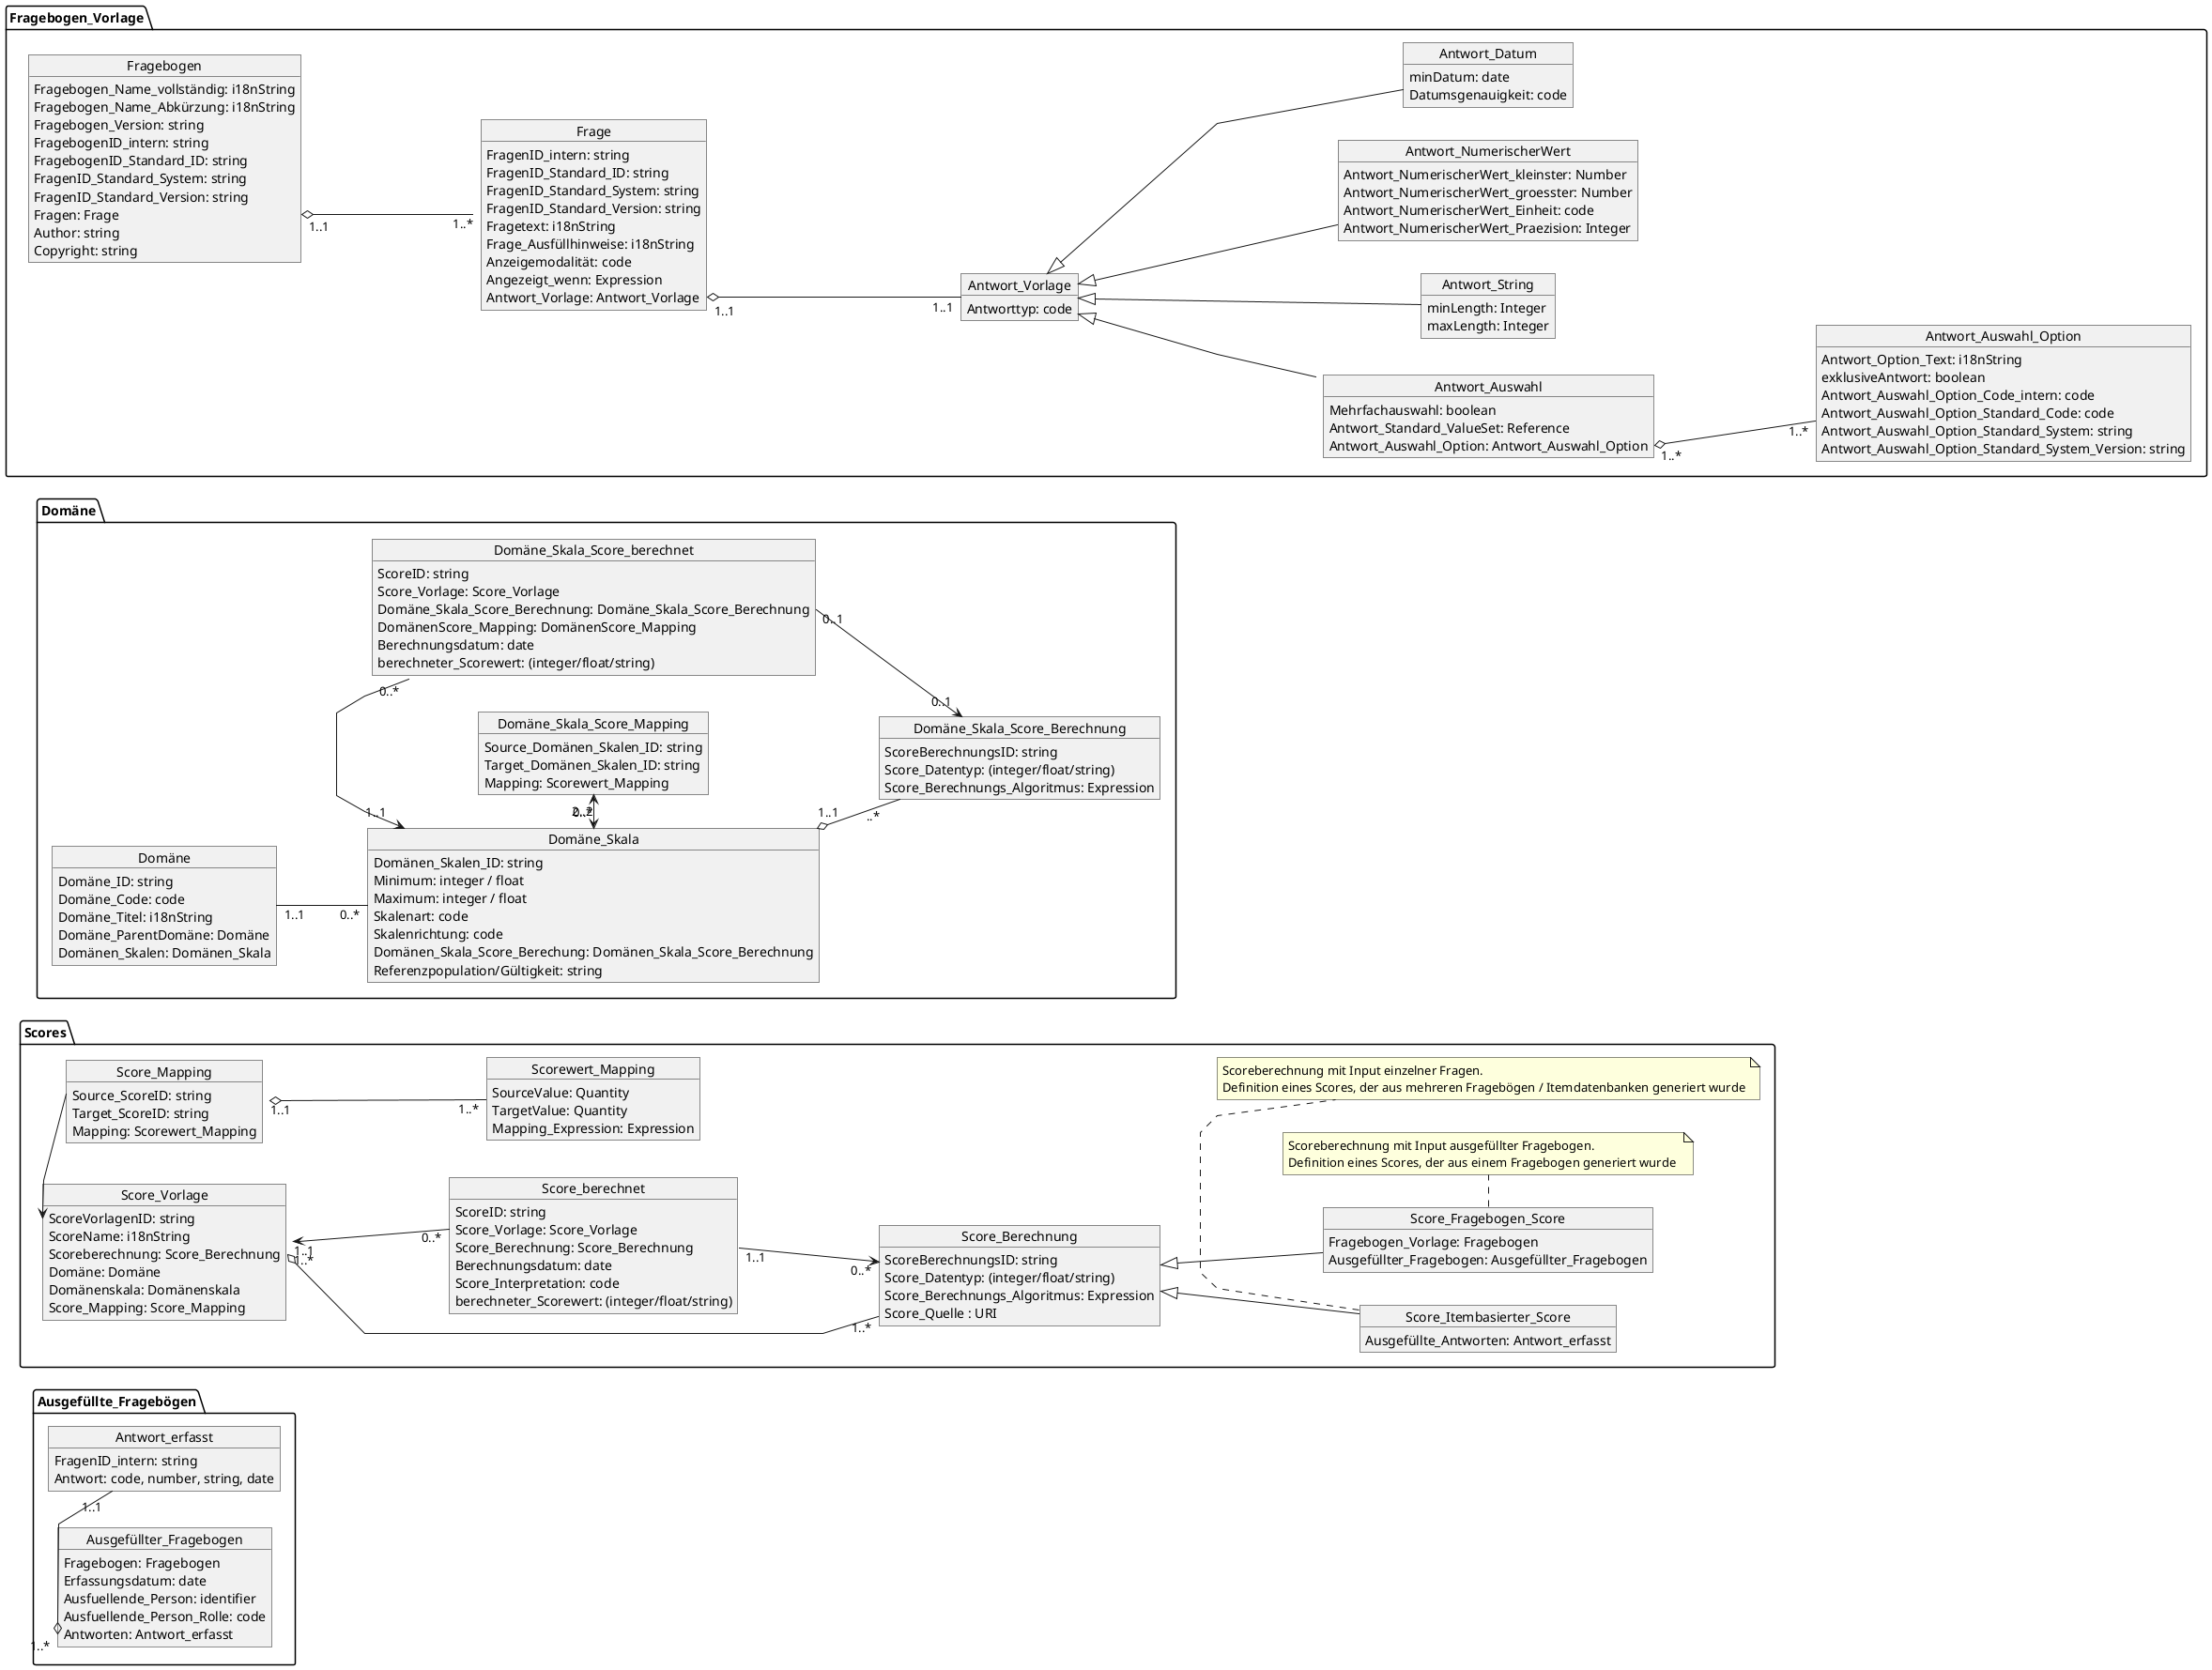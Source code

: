 @startuml MII_PRO_Informationsmodell_Complete
skinparam linetype ortho
skinparam linetype polyline
left to right direction




package Fragebogen_Vorlage {
    object Fragebogen {
        Fragebogen_Name_vollständig: i18nString
        Fragebogen_Name_Abkürzung: i18nString
        Fragebogen_Version: string
        FragebogenID_intern: string
        FragebogenID_Standard_ID: string
        FragenID_Standard_System: string
        FragenID_Standard_Version: string
        Fragen: Frage
        Author: string

        Copyright: string


    }
    object Frage{

        FragenID_intern: string
        FragenID_Standard_ID: string
        FragenID_Standard_System: string
        FragenID_Standard_Version: string
        Fragetext: i18nString
        Frage_Ausfüllhinweise: i18nString
        Anzeigemodalität: code
        Angezeigt_wenn: Expression
        Antwort_Vorlage: Antwort_Vorlage

    }



    Fragebogen::Frage "1..1" o-down- "1..*" Frage

    object Antwort_Vorlage {
        Antworttyp: code
    }
    Frage::Antwort_Vorlage "1..1"  o-down- "1..1" Antwort_Vorlage

    object Antwort_Auswahl {
        Mehrfachauswahl: boolean
        Antwort_Standard_ValueSet: Reference
        Antwort_Auswahl_Option: Antwort_Auswahl_Option
    }

    object Antwort_String {
        minLength: Integer
        maxLength: Integer
    }
    Antwort_Vorlage <|-down- Antwort_String


    object Antwort_NumerischerWert {
        Antwort_NumerischerWert_kleinster: Number
        Antwort_NumerischerWert_groesster: Number
        Antwort_NumerischerWert_Einheit: code
        Antwort_NumerischerWert_Praezision: Integer

    }
    Antwort_Vorlage <|-down- Antwort_NumerischerWert


    object Antwort_Datum {
        minDatum: date
        Datumsgenauigkeit: code
    }
    Antwort_Vorlage <|-down- Antwort_Datum

    object Antwort_Auswahl_Option {
        Antwort_Option_Text: i18nString
        exklusiveAntwort: boolean
        Antwort_Auswahl_Option_Code_intern: code
        Antwort_Auswahl_Option_Standard_Code: code
        Antwort_Auswahl_Option_Standard_System: string
        Antwort_Auswahl_Option_Standard_System_Version: string

    }

    Antwort_Vorlage  <|-down-  Antwort_Auswahl
    Antwort_Auswahl::Antwort_Auswahl_Option "1..*" o-down- "1..*" Antwort_Auswahl_Option


}
package Ausgefüllte_Fragebögen {
    object Ausgefüllter_Fragebogen {
        Fragebogen: Fragebogen
        Erfassungsdatum: date
        Ausfuellende_Person: identifier
        Ausfuellende_Person_Rolle: code 
        Antworten: Antwort_erfasst
    }
    object Antwort_erfasst {
        FragenID_intern: string
        Antwort: code, number, string, date

    }
    Ausgefüllter_Fragebogen::Antworten "1..1" o-right- "1..*" Antwort_erfasst
}
package Scores {
    object Score_Vorlage {
        ScoreVorlagenID: string
        ScoreName: i18nString
        Scoreberechnung: Score_Berechnung
        Domäne: Domäne
        Domänenskala: Domänenskala
        Score_Mapping: Score_Mapping
    }
    object Score_berechnet {
        ScoreID: string
        Score_Vorlage: Score_Vorlage
        Score_Berechnung: Score_Berechnung
        Berechnungsdatum: date
        Score_Interpretation: code
        berechneter_Scorewert: (integer/float/string)
    } 
    
    object Score_Berechnung {
        ScoreBerechnungsID: string
        Score_Datentyp: (integer/float/string)
        Score_Berechnungs_Algoritmus: Expression
        Score_Quelle : URI

    }
    Score_Vorlage::Scoreberechnung "1..*" o-- "1..*" Score_Berechnung
    Score_Vorlage "1..1" <-- "0..*" Score_berechnet::Score_Vorlage   
    Score_berechnet::Score_Berechnung "1..1" --> "0..*" Score_Berechnung


    object Score_Fragebogen_Score {
        Fragebogen_Vorlage: Fragebogen
        Ausgefüllter_Fragebogen: Ausgefüllter_Fragebogen
    }
    note bottom of Score_Fragebogen_Score 
        Scoreberechnung mit Input ausgefüllter Fragebogen. 
        Definition eines Scores, der aus einem Fragebogen generiert wurde 
    end note
      Score_Berechnung <|-- Score_Fragebogen_Score

    object Score_Itembasierter_Score {
        Ausgefüllte_Antworten: Antwort_erfasst
    }
    Score_Berechnung <|-- Score_Itembasierter_Score

    note bottom of Score_Itembasierter_Score 
        Scoreberechnung mit Input einzelner Fragen. 
        Definition eines Scores, der aus mehreren Fragebögen / Itemdatenbanken generiert wurde
    end note

    object Score_Mapping {
        Source_ScoreID: string
        Target_ScoreID: string
        Mapping: Scorewert_Mapping 
    }
    Score_Mapping::Source_ScoreID -left--> Score_Vorlage::ScoreVorlagenID

    object Scorewert_Mapping {
        SourceValue: Quantity
        TargetValue: Quantity
        Mapping_Expression: Expression        
    }
    Score_Mapping "1..1" o-- "1..*" Scorewert_Mapping
}
package Domäne {
    object Domäne {
        Domäne_ID: string
        Domäne_Code: code
        Domäne_Titel: i18nString
        Domäne_ParentDomäne: Domäne
        Domänen_Skalen: Domänen_Skala
    }
    object Domäne_Skala {
        Domänen_Skalen_ID: string
        Minimum: integer / float
        Maximum: integer / float
        Skalenart: code
        Skalenrichtung: code
        Domänen_Skala_Score_Berechung: Domänen_Skala_Score_Berechnung
        Referenzpopulation/Gültigkeit: string
    }

    object Domäne_Skala_Score_berechnet {
        ScoreID: string
        Score_Vorlage: Score_Vorlage
        Domäne_Skala_Score_Berechnung: Domäne_Skala_Score_Berechnung
        DomänenScore_Mapping: DomänenScore_Mapping
        Berechnungsdatum: date
        berechneter_Scorewert: (integer/float/string)
    } 
    object Domäne_Skala_Score_Berechnung {
        ScoreBerechnungsID: string
        Score_Datentyp: (integer/float/string)
        Score_Berechnungs_Algoritmus: Expression
    }

    object Domäne_Skala_Score_Mapping {
        Source_Domänen_Skalen_ID: string
        Target_Domänen_Skalen_ID: string
        Mapping: Scorewert_Mapping 
    }
Domäne "1..1" -down- "0..*" Domäne_Skala
Domäne_Skala "1..1" <-right- "0..*" Domäne_Skala_Score_berechnet
Domäne_Skala "0..*" <-right-> "2..2" Domäne_Skala_Score_Mapping
Domäne_Skala "1..1" o-right- "..*" Domäne_Skala_Score_Berechnung
Domäne_Skala_Score_berechnet::Domäne_Skala_Score_Berechnung "0..1" --> "0..1"  Domäne_Skala_Score_Berechnung
}

@enduml